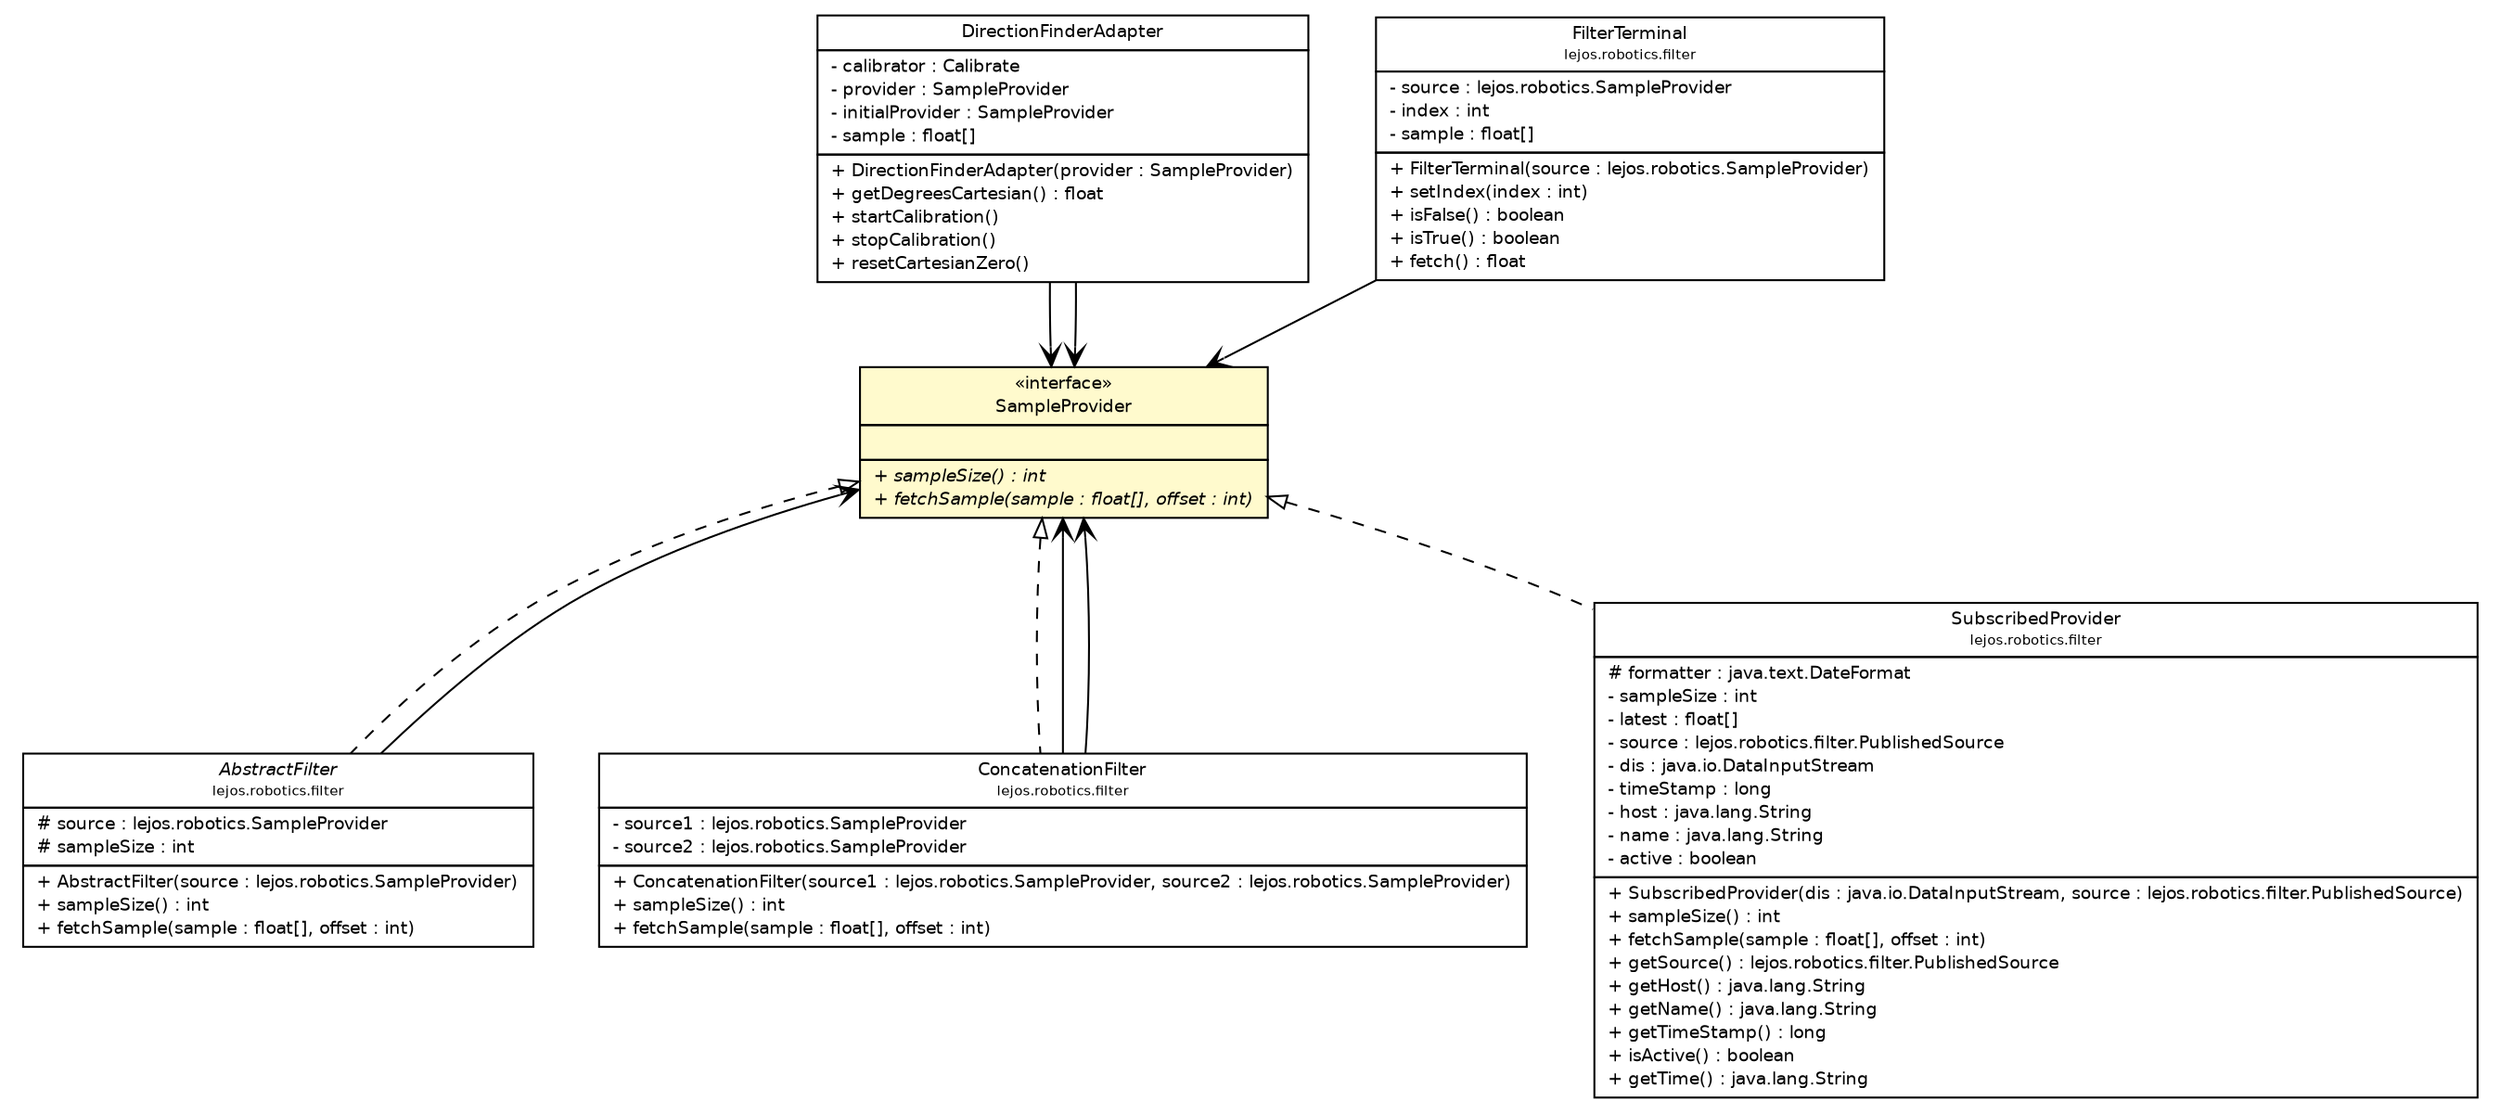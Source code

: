 #!/usr/local/bin/dot
#
# Class diagram 
# Generated by UMLGraph version R5_6-24-gf6e263 (http://www.umlgraph.org/)
#

digraph G {
	edge [fontname="Helvetica",fontsize=10,labelfontname="Helvetica",labelfontsize=10];
	node [fontname="Helvetica",fontsize=10,shape=plaintext];
	nodesep=0.25;
	ranksep=0.5;
	// lejos.robotics.DirectionFinderAdapter
	c8124 [label=<<table title="lejos.robotics.DirectionFinderAdapter" border="0" cellborder="1" cellspacing="0" cellpadding="2" port="p" href="./DirectionFinderAdapter.html">
		<tr><td><table border="0" cellspacing="0" cellpadding="1">
<tr><td align="center" balign="center"> DirectionFinderAdapter </td></tr>
		</table></td></tr>
		<tr><td><table border="0" cellspacing="0" cellpadding="1">
<tr><td align="left" balign="left"> - calibrator : Calibrate </td></tr>
<tr><td align="left" balign="left"> - provider : SampleProvider </td></tr>
<tr><td align="left" balign="left"> - initialProvider : SampleProvider </td></tr>
<tr><td align="left" balign="left"> - sample : float[] </td></tr>
		</table></td></tr>
		<tr><td><table border="0" cellspacing="0" cellpadding="1">
<tr><td align="left" balign="left"> + DirectionFinderAdapter(provider : SampleProvider) </td></tr>
<tr><td align="left" balign="left"> + getDegreesCartesian() : float </td></tr>
<tr><td align="left" balign="left"> + startCalibration() </td></tr>
<tr><td align="left" balign="left"> + stopCalibration() </td></tr>
<tr><td align="left" balign="left"> + resetCartesianZero() </td></tr>
		</table></td></tr>
		</table>>, URL="./DirectionFinderAdapter.html", fontname="Helvetica", fontcolor="black", fontsize=9.0];
	// lejos.robotics.SampleProvider
	c8137 [label=<<table title="lejos.robotics.SampleProvider" border="0" cellborder="1" cellspacing="0" cellpadding="2" port="p" bgcolor="lemonChiffon" href="./SampleProvider.html">
		<tr><td><table border="0" cellspacing="0" cellpadding="1">
<tr><td align="center" balign="center"> &#171;interface&#187; </td></tr>
<tr><td align="center" balign="center"> SampleProvider </td></tr>
		</table></td></tr>
		<tr><td><table border="0" cellspacing="0" cellpadding="1">
<tr><td align="left" balign="left">  </td></tr>
		</table></td></tr>
		<tr><td><table border="0" cellspacing="0" cellpadding="1">
<tr><td align="left" balign="left"><font face="Helvetica-Oblique" point-size="9.0"> + sampleSize() : int </font></td></tr>
<tr><td align="left" balign="left"><font face="Helvetica-Oblique" point-size="9.0"> + fetchSample(sample : float[], offset : int) </font></td></tr>
		</table></td></tr>
		</table>>, URL="./SampleProvider.html", fontname="Helvetica", fontcolor="black", fontsize=9.0];
	// lejos.robotics.filter.AbstractFilter
	c8143 [label=<<table title="lejos.robotics.filter.AbstractFilter" border="0" cellborder="1" cellspacing="0" cellpadding="2" port="p" href="./filter/AbstractFilter.html">
		<tr><td><table border="0" cellspacing="0" cellpadding="1">
<tr><td align="center" balign="center"><font face="Helvetica-Oblique"> AbstractFilter </font></td></tr>
<tr><td align="center" balign="center"><font point-size="7.0"> lejos.robotics.filter </font></td></tr>
		</table></td></tr>
		<tr><td><table border="0" cellspacing="0" cellpadding="1">
<tr><td align="left" balign="left"> # source : lejos.robotics.SampleProvider </td></tr>
<tr><td align="left" balign="left"> # sampleSize : int </td></tr>
		</table></td></tr>
		<tr><td><table border="0" cellspacing="0" cellpadding="1">
<tr><td align="left" balign="left"> + AbstractFilter(source : lejos.robotics.SampleProvider) </td></tr>
<tr><td align="left" balign="left"> + sampleSize() : int </td></tr>
<tr><td align="left" balign="left"> + fetchSample(sample : float[], offset : int) </td></tr>
		</table></td></tr>
		</table>>, URL="./filter/AbstractFilter.html", fontname="Helvetica", fontcolor="black", fontsize=9.0];
	// lejos.robotics.filter.ConcatenationFilter
	c8144 [label=<<table title="lejos.robotics.filter.ConcatenationFilter" border="0" cellborder="1" cellspacing="0" cellpadding="2" port="p" href="./filter/ConcatenationFilter.html">
		<tr><td><table border="0" cellspacing="0" cellpadding="1">
<tr><td align="center" balign="center"> ConcatenationFilter </td></tr>
<tr><td align="center" balign="center"><font point-size="7.0"> lejos.robotics.filter </font></td></tr>
		</table></td></tr>
		<tr><td><table border="0" cellspacing="0" cellpadding="1">
<tr><td align="left" balign="left"> - source1 : lejos.robotics.SampleProvider </td></tr>
<tr><td align="left" balign="left"> - source2 : lejos.robotics.SampleProvider </td></tr>
		</table></td></tr>
		<tr><td><table border="0" cellspacing="0" cellpadding="1">
<tr><td align="left" balign="left"> + ConcatenationFilter(source1 : lejos.robotics.SampleProvider, source2 : lejos.robotics.SampleProvider) </td></tr>
<tr><td align="left" balign="left"> + sampleSize() : int </td></tr>
<tr><td align="left" balign="left"> + fetchSample(sample : float[], offset : int) </td></tr>
		</table></td></tr>
		</table>>, URL="./filter/ConcatenationFilter.html", fontname="Helvetica", fontcolor="black", fontsize=9.0];
	// lejos.robotics.filter.FilterTerminal
	c8145 [label=<<table title="lejos.robotics.filter.FilterTerminal" border="0" cellborder="1" cellspacing="0" cellpadding="2" port="p" href="./filter/FilterTerminal.html">
		<tr><td><table border="0" cellspacing="0" cellpadding="1">
<tr><td align="center" balign="center"> FilterTerminal </td></tr>
<tr><td align="center" balign="center"><font point-size="7.0"> lejos.robotics.filter </font></td></tr>
		</table></td></tr>
		<tr><td><table border="0" cellspacing="0" cellpadding="1">
<tr><td align="left" balign="left"> - source : lejos.robotics.SampleProvider </td></tr>
<tr><td align="left" balign="left"> - index : int </td></tr>
<tr><td align="left" balign="left"> - sample : float[] </td></tr>
		</table></td></tr>
		<tr><td><table border="0" cellspacing="0" cellpadding="1">
<tr><td align="left" balign="left"> + FilterTerminal(source : lejos.robotics.SampleProvider) </td></tr>
<tr><td align="left" balign="left"> + setIndex(index : int) </td></tr>
<tr><td align="left" balign="left"> + isFalse() : boolean </td></tr>
<tr><td align="left" balign="left"> + isTrue() : boolean </td></tr>
<tr><td align="left" balign="left"> + fetch() : float </td></tr>
		</table></td></tr>
		</table>>, URL="./filter/FilterTerminal.html", fontname="Helvetica", fontcolor="black", fontsize=9.0];
	// lejos.robotics.filter.SubscribedProvider
	c8161 [label=<<table title="lejos.robotics.filter.SubscribedProvider" border="0" cellborder="1" cellspacing="0" cellpadding="2" port="p" href="./filter/SubscribedProvider.html">
		<tr><td><table border="0" cellspacing="0" cellpadding="1">
<tr><td align="center" balign="center"> SubscribedProvider </td></tr>
<tr><td align="center" balign="center"><font point-size="7.0"> lejos.robotics.filter </font></td></tr>
		</table></td></tr>
		<tr><td><table border="0" cellspacing="0" cellpadding="1">
<tr><td align="left" balign="left"> # formatter : java.text.DateFormat </td></tr>
<tr><td align="left" balign="left"> - sampleSize : int </td></tr>
<tr><td align="left" balign="left"> - latest : float[] </td></tr>
<tr><td align="left" balign="left"> - source : lejos.robotics.filter.PublishedSource </td></tr>
<tr><td align="left" balign="left"> - dis : java.io.DataInputStream </td></tr>
<tr><td align="left" balign="left"> - timeStamp : long </td></tr>
<tr><td align="left" balign="left"> - host : java.lang.String </td></tr>
<tr><td align="left" balign="left"> - name : java.lang.String </td></tr>
<tr><td align="left" balign="left"> - active : boolean </td></tr>
		</table></td></tr>
		<tr><td><table border="0" cellspacing="0" cellpadding="1">
<tr><td align="left" balign="left"> + SubscribedProvider(dis : java.io.DataInputStream, source : lejos.robotics.filter.PublishedSource) </td></tr>
<tr><td align="left" balign="left"> + sampleSize() : int </td></tr>
<tr><td align="left" balign="left"> + fetchSample(sample : float[], offset : int) </td></tr>
<tr><td align="left" balign="left"> + getSource() : lejos.robotics.filter.PublishedSource </td></tr>
<tr><td align="left" balign="left"> + getHost() : java.lang.String </td></tr>
<tr><td align="left" balign="left"> + getName() : java.lang.String </td></tr>
<tr><td align="left" balign="left"> + getTimeStamp() : long </td></tr>
<tr><td align="left" balign="left"> + isActive() : boolean </td></tr>
<tr><td align="left" balign="left"> + getTime() : java.lang.String </td></tr>
		</table></td></tr>
		</table>>, URL="./filter/SubscribedProvider.html", fontname="Helvetica", fontcolor="black", fontsize=9.0];
	//lejos.robotics.filter.AbstractFilter implements lejos.robotics.SampleProvider
	c8137:p -> c8143:p [dir=back,arrowtail=empty,style=dashed];
	//lejos.robotics.filter.ConcatenationFilter implements lejos.robotics.SampleProvider
	c8137:p -> c8144:p [dir=back,arrowtail=empty,style=dashed];
	//lejos.robotics.filter.SubscribedProvider implements lejos.robotics.SampleProvider
	c8137:p -> c8161:p [dir=back,arrowtail=empty,style=dashed];
	// lejos.robotics.DirectionFinderAdapter NAVASSOC lejos.robotics.SampleProvider
	c8124:p -> c8137:p [taillabel="", label="", headlabel="", fontname="Helvetica", fontcolor="black", fontsize=10.0, color="black", arrowhead=open];
	// lejos.robotics.DirectionFinderAdapter NAVASSOC lejos.robotics.SampleProvider
	c8124:p -> c8137:p [taillabel="", label="", headlabel="", fontname="Helvetica", fontcolor="black", fontsize=10.0, color="black", arrowhead=open];
	// lejos.robotics.filter.AbstractFilter NAVASSOC lejos.robotics.SampleProvider
	c8143:p -> c8137:p [taillabel="", label="", headlabel="", fontname="Helvetica", fontcolor="black", fontsize=10.0, color="black", arrowhead=open];
	// lejos.robotics.filter.ConcatenationFilter NAVASSOC lejos.robotics.SampleProvider
	c8144:p -> c8137:p [taillabel="", label="", headlabel="", fontname="Helvetica", fontcolor="black", fontsize=10.0, color="black", arrowhead=open];
	// lejos.robotics.filter.ConcatenationFilter NAVASSOC lejos.robotics.SampleProvider
	c8144:p -> c8137:p [taillabel="", label="", headlabel="", fontname="Helvetica", fontcolor="black", fontsize=10.0, color="black", arrowhead=open];
	// lejos.robotics.filter.FilterTerminal NAVASSOC lejos.robotics.SampleProvider
	c8145:p -> c8137:p [taillabel="", label="", headlabel="", fontname="Helvetica", fontcolor="black", fontsize=10.0, color="black", arrowhead=open];
}

